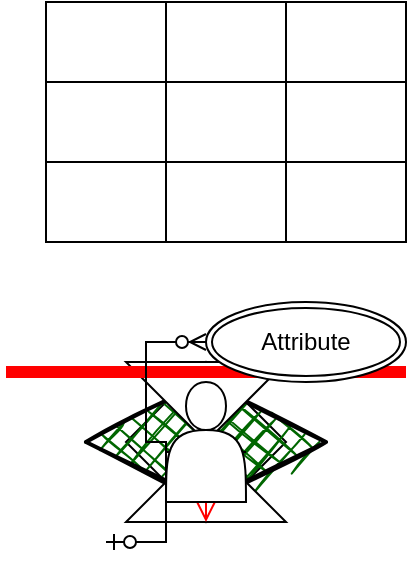 <mxfile version="21.1.6" type="github">
  <diagram name="第 1 页" id="w4x9_my5nAejdzbOdO55">
    <mxGraphModel dx="557" dy="741" grid="1" gridSize="10" guides="1" tooltips="1" connect="1" arrows="1" fold="1" page="1" pageScale="1" pageWidth="827" pageHeight="1169" math="0" shadow="0">
      <root>
        <mxCell id="0" />
        <mxCell id="1" parent="0" />
        <mxCell id="VnKf_896evNoeF6FbPbc-1" value="" style="rhombus;whiteSpace=wrap;html=1;" parent="1" vertex="1">
          <mxGeometry x="200" y="340" width="80" height="80" as="geometry" />
        </mxCell>
        <mxCell id="VnKf_896evNoeF6FbPbc-2" value="" style="rhombus;whiteSpace=wrap;html=1;strokeWidth=2;fillWeight=-1;hachureGap=8;fillStyle=cross-hatch;fillColor=#006600;sketch=1;" parent="1" vertex="1">
          <mxGeometry x="180" y="350" width="120" height="60" as="geometry" />
        </mxCell>
        <mxCell id="VnKf_896evNoeF6FbPbc-3" value="" style="shape=collate;whiteSpace=wrap;html=1;" parent="1" vertex="1">
          <mxGeometry x="200" y="340" width="80" height="80" as="geometry" />
        </mxCell>
        <mxCell id="VnKf_896evNoeF6FbPbc-4" value="" style="shape=line;html=1;strokeWidth=6;strokeColor=#ff0000;" parent="1" vertex="1">
          <mxGeometry x="140" y="340" width="200" height="10" as="geometry" />
        </mxCell>
        <mxCell id="VnKf_896evNoeF6FbPbc-5" value="" style="edgeStyle=orthogonalEdgeStyle;html=1;verticalAlign=bottom;endArrow=open;endSize=8;strokeColor=#ff0000;rounded=0;" parent="1" source="VnKf_896evNoeF6FbPbc-4" edge="1">
          <mxGeometry relative="1" as="geometry">
            <mxPoint x="240" y="420" as="targetPoint" />
          </mxGeometry>
        </mxCell>
        <mxCell id="VnKf_896evNoeF6FbPbc-6" value="" style="rounded=0;orthogonalLoop=1;jettySize=auto;html=1;endArrow=none;endFill=0;sketch=0;sourcePerimeterSpacing=0;targetPerimeterSpacing=0;" parent="1" target="VnKf_896evNoeF6FbPbc-8" edge="1">
          <mxGeometry relative="1" as="geometry">
            <mxPoint x="220" y="385" as="sourcePoint" />
          </mxGeometry>
        </mxCell>
        <mxCell id="VnKf_896evNoeF6FbPbc-7" value="" style="rounded=0;orthogonalLoop=1;jettySize=auto;html=1;endArrow=halfCircle;endFill=0;entryX=0.5;entryY=0.5;endSize=6;strokeWidth=1;sketch=0;" parent="1" target="VnKf_896evNoeF6FbPbc-8" edge="1">
          <mxGeometry relative="1" as="geometry">
            <mxPoint x="260" y="385" as="sourcePoint" />
          </mxGeometry>
        </mxCell>
        <mxCell id="VnKf_896evNoeF6FbPbc-8" value="" style="ellipse;whiteSpace=wrap;html=1;align=center;aspect=fixed;resizable=0;points=[];outlineConnect=0;sketch=0;" parent="1" vertex="1">
          <mxGeometry x="235" y="380" width="10" height="10" as="geometry" />
        </mxCell>
        <mxCell id="VnKf_896evNoeF6FbPbc-9" value="" style="edgeStyle=entityRelationEdgeStyle;fontSize=12;html=1;endArrow=ERzeroToMany;startArrow=ERzeroToOne;rounded=0;" parent="1" target="VnKf_896evNoeF6FbPbc-10" edge="1">
          <mxGeometry width="100" height="100" relative="1" as="geometry">
            <mxPoint x="190" y="430" as="sourcePoint" />
            <mxPoint x="290" y="330" as="targetPoint" />
          </mxGeometry>
        </mxCell>
        <mxCell id="VnKf_896evNoeF6FbPbc-10" value="Attribute" style="ellipse;shape=doubleEllipse;margin=3;whiteSpace=wrap;html=1;align=center;" parent="1" vertex="1">
          <mxGeometry x="240" y="310" width="100" height="40" as="geometry" />
        </mxCell>
        <mxCell id="VnKf_896evNoeF6FbPbc-11" value="" style="shape=actor;whiteSpace=wrap;html=1;" parent="1" vertex="1">
          <mxGeometry x="220" y="350" width="40" height="60" as="geometry" />
        </mxCell>
        <mxCell id="VnKf_896evNoeF6FbPbc-12" value="" style="shape=table;startSize=0;container=1;collapsible=0;childLayout=tableLayout;fontSize=16;" parent="1" vertex="1">
          <mxGeometry x="160" y="160" width="180" height="120" as="geometry" />
        </mxCell>
        <mxCell id="VnKf_896evNoeF6FbPbc-13" value="" style="shape=tableRow;horizontal=0;startSize=0;swimlaneHead=0;swimlaneBody=0;strokeColor=inherit;top=0;left=0;bottom=0;right=0;collapsible=0;dropTarget=0;fillColor=none;points=[[0,0.5],[1,0.5]];portConstraint=eastwest;fontSize=16;" parent="VnKf_896evNoeF6FbPbc-12" vertex="1">
          <mxGeometry width="180" height="40" as="geometry" />
        </mxCell>
        <mxCell id="VnKf_896evNoeF6FbPbc-14" value="" style="shape=partialRectangle;html=1;whiteSpace=wrap;connectable=0;strokeColor=inherit;overflow=hidden;fillColor=none;top=0;left=0;bottom=0;right=0;pointerEvents=1;fontSize=16;" parent="VnKf_896evNoeF6FbPbc-13" vertex="1">
          <mxGeometry width="60" height="40" as="geometry">
            <mxRectangle width="60" height="40" as="alternateBounds" />
          </mxGeometry>
        </mxCell>
        <mxCell id="VnKf_896evNoeF6FbPbc-15" value="" style="shape=partialRectangle;html=1;whiteSpace=wrap;connectable=0;strokeColor=inherit;overflow=hidden;fillColor=none;top=0;left=0;bottom=0;right=0;pointerEvents=1;fontSize=16;" parent="VnKf_896evNoeF6FbPbc-13" vertex="1">
          <mxGeometry x="60" width="60" height="40" as="geometry">
            <mxRectangle width="60" height="40" as="alternateBounds" />
          </mxGeometry>
        </mxCell>
        <mxCell id="VnKf_896evNoeF6FbPbc-16" value="" style="shape=partialRectangle;html=1;whiteSpace=wrap;connectable=0;strokeColor=inherit;overflow=hidden;fillColor=none;top=0;left=0;bottom=0;right=0;pointerEvents=1;fontSize=16;" parent="VnKf_896evNoeF6FbPbc-13" vertex="1">
          <mxGeometry x="120" width="60" height="40" as="geometry">
            <mxRectangle width="60" height="40" as="alternateBounds" />
          </mxGeometry>
        </mxCell>
        <mxCell id="VnKf_896evNoeF6FbPbc-17" value="" style="shape=tableRow;horizontal=0;startSize=0;swimlaneHead=0;swimlaneBody=0;strokeColor=inherit;top=0;left=0;bottom=0;right=0;collapsible=0;dropTarget=0;fillColor=none;points=[[0,0.5],[1,0.5]];portConstraint=eastwest;fontSize=16;" parent="VnKf_896evNoeF6FbPbc-12" vertex="1">
          <mxGeometry y="40" width="180" height="40" as="geometry" />
        </mxCell>
        <mxCell id="VnKf_896evNoeF6FbPbc-18" value="" style="shape=partialRectangle;html=1;whiteSpace=wrap;connectable=0;strokeColor=inherit;overflow=hidden;fillColor=none;top=0;left=0;bottom=0;right=0;pointerEvents=1;fontSize=16;" parent="VnKf_896evNoeF6FbPbc-17" vertex="1">
          <mxGeometry width="60" height="40" as="geometry">
            <mxRectangle width="60" height="40" as="alternateBounds" />
          </mxGeometry>
        </mxCell>
        <mxCell id="VnKf_896evNoeF6FbPbc-19" value="" style="shape=partialRectangle;html=1;whiteSpace=wrap;connectable=0;strokeColor=inherit;overflow=hidden;fillColor=none;top=0;left=0;bottom=0;right=0;pointerEvents=1;fontSize=16;" parent="VnKf_896evNoeF6FbPbc-17" vertex="1">
          <mxGeometry x="60" width="60" height="40" as="geometry">
            <mxRectangle width="60" height="40" as="alternateBounds" />
          </mxGeometry>
        </mxCell>
        <mxCell id="VnKf_896evNoeF6FbPbc-20" value="" style="shape=partialRectangle;html=1;whiteSpace=wrap;connectable=0;strokeColor=inherit;overflow=hidden;fillColor=none;top=0;left=0;bottom=0;right=0;pointerEvents=1;fontSize=16;" parent="VnKf_896evNoeF6FbPbc-17" vertex="1">
          <mxGeometry x="120" width="60" height="40" as="geometry">
            <mxRectangle width="60" height="40" as="alternateBounds" />
          </mxGeometry>
        </mxCell>
        <mxCell id="VnKf_896evNoeF6FbPbc-21" value="" style="shape=tableRow;horizontal=0;startSize=0;swimlaneHead=0;swimlaneBody=0;strokeColor=inherit;top=0;left=0;bottom=0;right=0;collapsible=0;dropTarget=0;fillColor=none;points=[[0,0.5],[1,0.5]];portConstraint=eastwest;fontSize=16;" parent="VnKf_896evNoeF6FbPbc-12" vertex="1">
          <mxGeometry y="80" width="180" height="40" as="geometry" />
        </mxCell>
        <mxCell id="VnKf_896evNoeF6FbPbc-22" value="" style="shape=partialRectangle;html=1;whiteSpace=wrap;connectable=0;strokeColor=inherit;overflow=hidden;fillColor=none;top=0;left=0;bottom=0;right=0;pointerEvents=1;fontSize=16;" parent="VnKf_896evNoeF6FbPbc-21" vertex="1">
          <mxGeometry width="60" height="40" as="geometry">
            <mxRectangle width="60" height="40" as="alternateBounds" />
          </mxGeometry>
        </mxCell>
        <mxCell id="VnKf_896evNoeF6FbPbc-23" value="" style="shape=partialRectangle;html=1;whiteSpace=wrap;connectable=0;strokeColor=inherit;overflow=hidden;fillColor=none;top=0;left=0;bottom=0;right=0;pointerEvents=1;fontSize=16;" parent="VnKf_896evNoeF6FbPbc-21" vertex="1">
          <mxGeometry x="60" width="60" height="40" as="geometry">
            <mxRectangle width="60" height="40" as="alternateBounds" />
          </mxGeometry>
        </mxCell>
        <mxCell id="VnKf_896evNoeF6FbPbc-24" value="" style="shape=partialRectangle;html=1;whiteSpace=wrap;connectable=0;strokeColor=inherit;overflow=hidden;fillColor=none;top=0;left=0;bottom=0;right=0;pointerEvents=1;fontSize=16;" parent="VnKf_896evNoeF6FbPbc-21" vertex="1">
          <mxGeometry x="120" width="60" height="40" as="geometry">
            <mxRectangle width="60" height="40" as="alternateBounds" />
          </mxGeometry>
        </mxCell>
      </root>
    </mxGraphModel>
  </diagram>
</mxfile>
